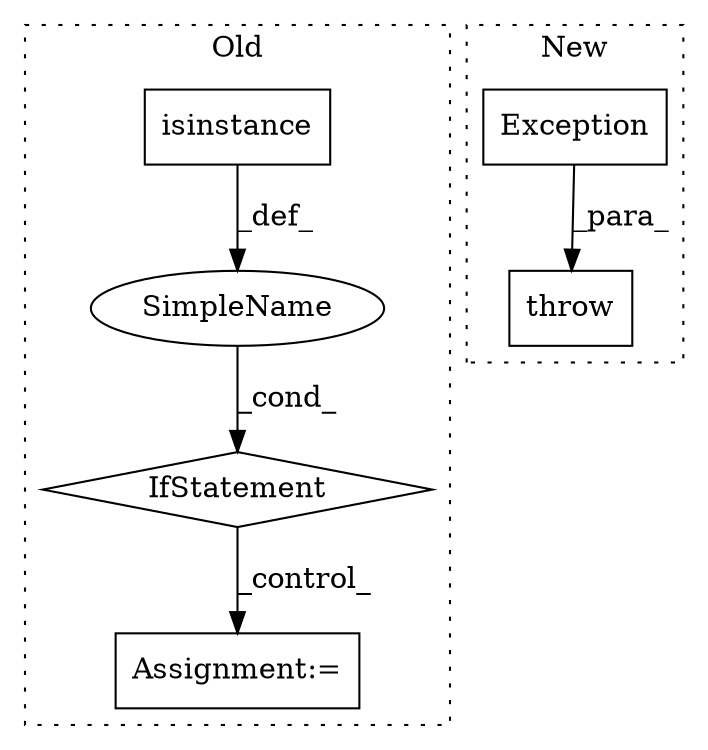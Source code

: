 digraph G {
subgraph cluster0 {
1 [label="isinstance" a="32" s="290,312" l="11,1" shape="box"];
4 [label="IfStatement" a="25" s="286,313" l="4,2" shape="diamond"];
5 [label="SimpleName" a="42" s="" l="" shape="ellipse"];
6 [label="Assignment:=" a="7" s="340" l="16" shape="box"];
label = "Old";
style="dotted";
}
subgraph cluster1 {
2 [label="Exception" a="32" s="687,750" l="10,1" shape="box"];
3 [label="throw" a="53" s="681" l="6" shape="box"];
label = "New";
style="dotted";
}
1 -> 5 [label="_def_"];
2 -> 3 [label="_para_"];
4 -> 6 [label="_control_"];
5 -> 4 [label="_cond_"];
}
